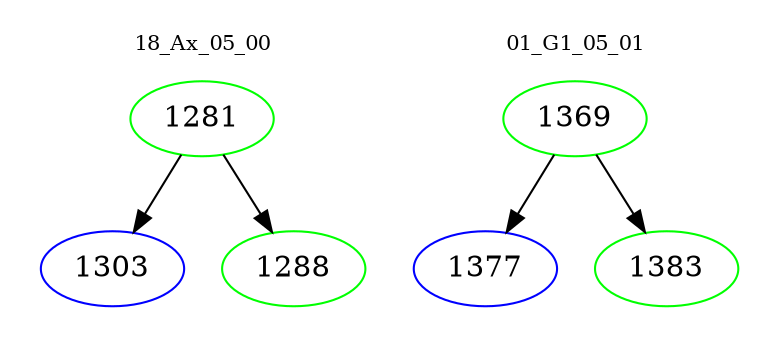 digraph{
subgraph cluster_0 {
color = white
label = "18_Ax_05_00";
fontsize=10;
T0_1281 [label="1281", color="green"]
T0_1281 -> T0_1303 [color="black"]
T0_1303 [label="1303", color="blue"]
T0_1281 -> T0_1288 [color="black"]
T0_1288 [label="1288", color="green"]
}
subgraph cluster_1 {
color = white
label = "01_G1_05_01";
fontsize=10;
T1_1369 [label="1369", color="green"]
T1_1369 -> T1_1377 [color="black"]
T1_1377 [label="1377", color="blue"]
T1_1369 -> T1_1383 [color="black"]
T1_1383 [label="1383", color="green"]
}
}
